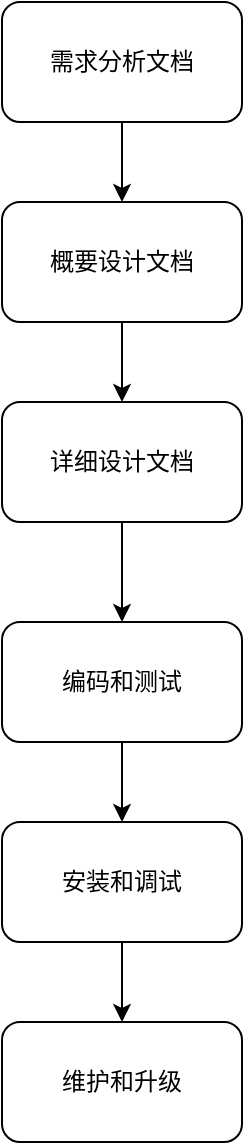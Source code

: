 <mxfile version="13.0.3" type="device" pages="2"><diagram id="112fei4MoRO8sJbPUzUl" name="软件开发流程"><mxGraphModel dx="1086" dy="806" grid="1" gridSize="10" guides="1" tooltips="1" connect="1" arrows="1" fold="1" page="1" pageScale="1" pageWidth="1200" pageHeight="1600" math="0" shadow="0"><root><mxCell id="0"/><mxCell id="1" parent="0"/><mxCell id="XPMQ1HZyfuO1H6Q6U6jP-7" value="" style="edgeStyle=orthogonalEdgeStyle;rounded=0;orthogonalLoop=1;jettySize=auto;html=1;" edge="1" parent="1" source="XPMQ1HZyfuO1H6Q6U6jP-1" target="XPMQ1HZyfuO1H6Q6U6jP-2"><mxGeometry relative="1" as="geometry"/></mxCell><mxCell id="XPMQ1HZyfuO1H6Q6U6jP-1" value="需求分析文档" style="rounded=1;whiteSpace=wrap;html=1;" vertex="1" parent="1"><mxGeometry x="240" y="50" width="120" height="60" as="geometry"/></mxCell><mxCell id="XPMQ1HZyfuO1H6Q6U6jP-8" value="" style="edgeStyle=orthogonalEdgeStyle;rounded=0;orthogonalLoop=1;jettySize=auto;html=1;" edge="1" parent="1" source="XPMQ1HZyfuO1H6Q6U6jP-2" target="XPMQ1HZyfuO1H6Q6U6jP-4"><mxGeometry relative="1" as="geometry"/></mxCell><mxCell id="XPMQ1HZyfuO1H6Q6U6jP-2" value="概要设计文档" style="rounded=1;whiteSpace=wrap;html=1;" vertex="1" parent="1"><mxGeometry x="240" y="150" width="120" height="60" as="geometry"/></mxCell><mxCell id="XPMQ1HZyfuO1H6Q6U6jP-10" value="" style="edgeStyle=orthogonalEdgeStyle;rounded=0;orthogonalLoop=1;jettySize=auto;html=1;" edge="1" parent="1" source="XPMQ1HZyfuO1H6Q6U6jP-3" target="XPMQ1HZyfuO1H6Q6U6jP-5"><mxGeometry relative="1" as="geometry"/></mxCell><mxCell id="XPMQ1HZyfuO1H6Q6U6jP-3" value="编码和测试" style="rounded=1;whiteSpace=wrap;html=1;" vertex="1" parent="1"><mxGeometry x="240" y="360" width="120" height="60" as="geometry"/></mxCell><mxCell id="XPMQ1HZyfuO1H6Q6U6jP-9" value="" style="edgeStyle=orthogonalEdgeStyle;rounded=0;orthogonalLoop=1;jettySize=auto;html=1;" edge="1" parent="1" source="XPMQ1HZyfuO1H6Q6U6jP-4" target="XPMQ1HZyfuO1H6Q6U6jP-3"><mxGeometry relative="1" as="geometry"/></mxCell><mxCell id="XPMQ1HZyfuO1H6Q6U6jP-4" value="详细设计文档" style="rounded=1;whiteSpace=wrap;html=1;" vertex="1" parent="1"><mxGeometry x="240" y="250" width="120" height="60" as="geometry"/></mxCell><mxCell id="XPMQ1HZyfuO1H6Q6U6jP-11" value="" style="edgeStyle=orthogonalEdgeStyle;rounded=0;orthogonalLoop=1;jettySize=auto;html=1;" edge="1" parent="1" source="XPMQ1HZyfuO1H6Q6U6jP-5" target="XPMQ1HZyfuO1H6Q6U6jP-6"><mxGeometry relative="1" as="geometry"/></mxCell><mxCell id="XPMQ1HZyfuO1H6Q6U6jP-5" value="安装和调试&lt;span style=&quot;font-family: monospace ; font-size: 0px&quot;&gt;%3CmxGraphModel%3E%3Croot%3E%3CmxCell%20id%3D%220%22%2F%3E%3CmxCell%20id%3D%221%22%20parent%3D%220%22%2F%3E%3CmxCell%20id%3D%222%22%20value%3D%22%E9%9C%80%E6%B1%82%E5%88%86%E6%9E%90%E6%96%87%E6%A1%A3%22%20style%3D%22rounded%3D1%3BwhiteSpace%3Dwrap%3Bhtml%3D1%3B%22%20vertex%3D%221%22%20parent%3D%221%22%3E%3CmxGeometry%20x%3D%22160%22%20y%3D%22180%22%20width%3D%22120%22%20height%3D%2260%22%20as%3D%22geometry%22%2F%3E%3C%2FmxCell%3E%3C%2Froot%3E%3C%2FmxGraphModel%3E&lt;/span&gt;" style="rounded=1;whiteSpace=wrap;html=1;" vertex="1" parent="1"><mxGeometry x="240" y="460" width="120" height="60" as="geometry"/></mxCell><mxCell id="XPMQ1HZyfuO1H6Q6U6jP-6" value="维护和升级" style="rounded=1;whiteSpace=wrap;html=1;" vertex="1" parent="1"><mxGeometry x="240" y="560" width="120" height="60" as="geometry"/></mxCell></root></mxGraphModel></diagram><diagram id="pf0jdhluSj90MTRc_ahJ" name="第 2 页"><mxGraphModel dx="1086" dy="806" grid="1" gridSize="10" guides="1" tooltips="1" connect="1" arrows="1" fold="1" page="1" pageScale="1" pageWidth="1200" pageHeight="1600" math="0" shadow="0"><root><mxCell id="EtvD4fmrtVOystzgEd0H-0"/><mxCell id="EtvD4fmrtVOystzgEd0H-1" parent="EtvD4fmrtVOystzgEd0H-0"/></root></mxGraphModel></diagram></mxfile>